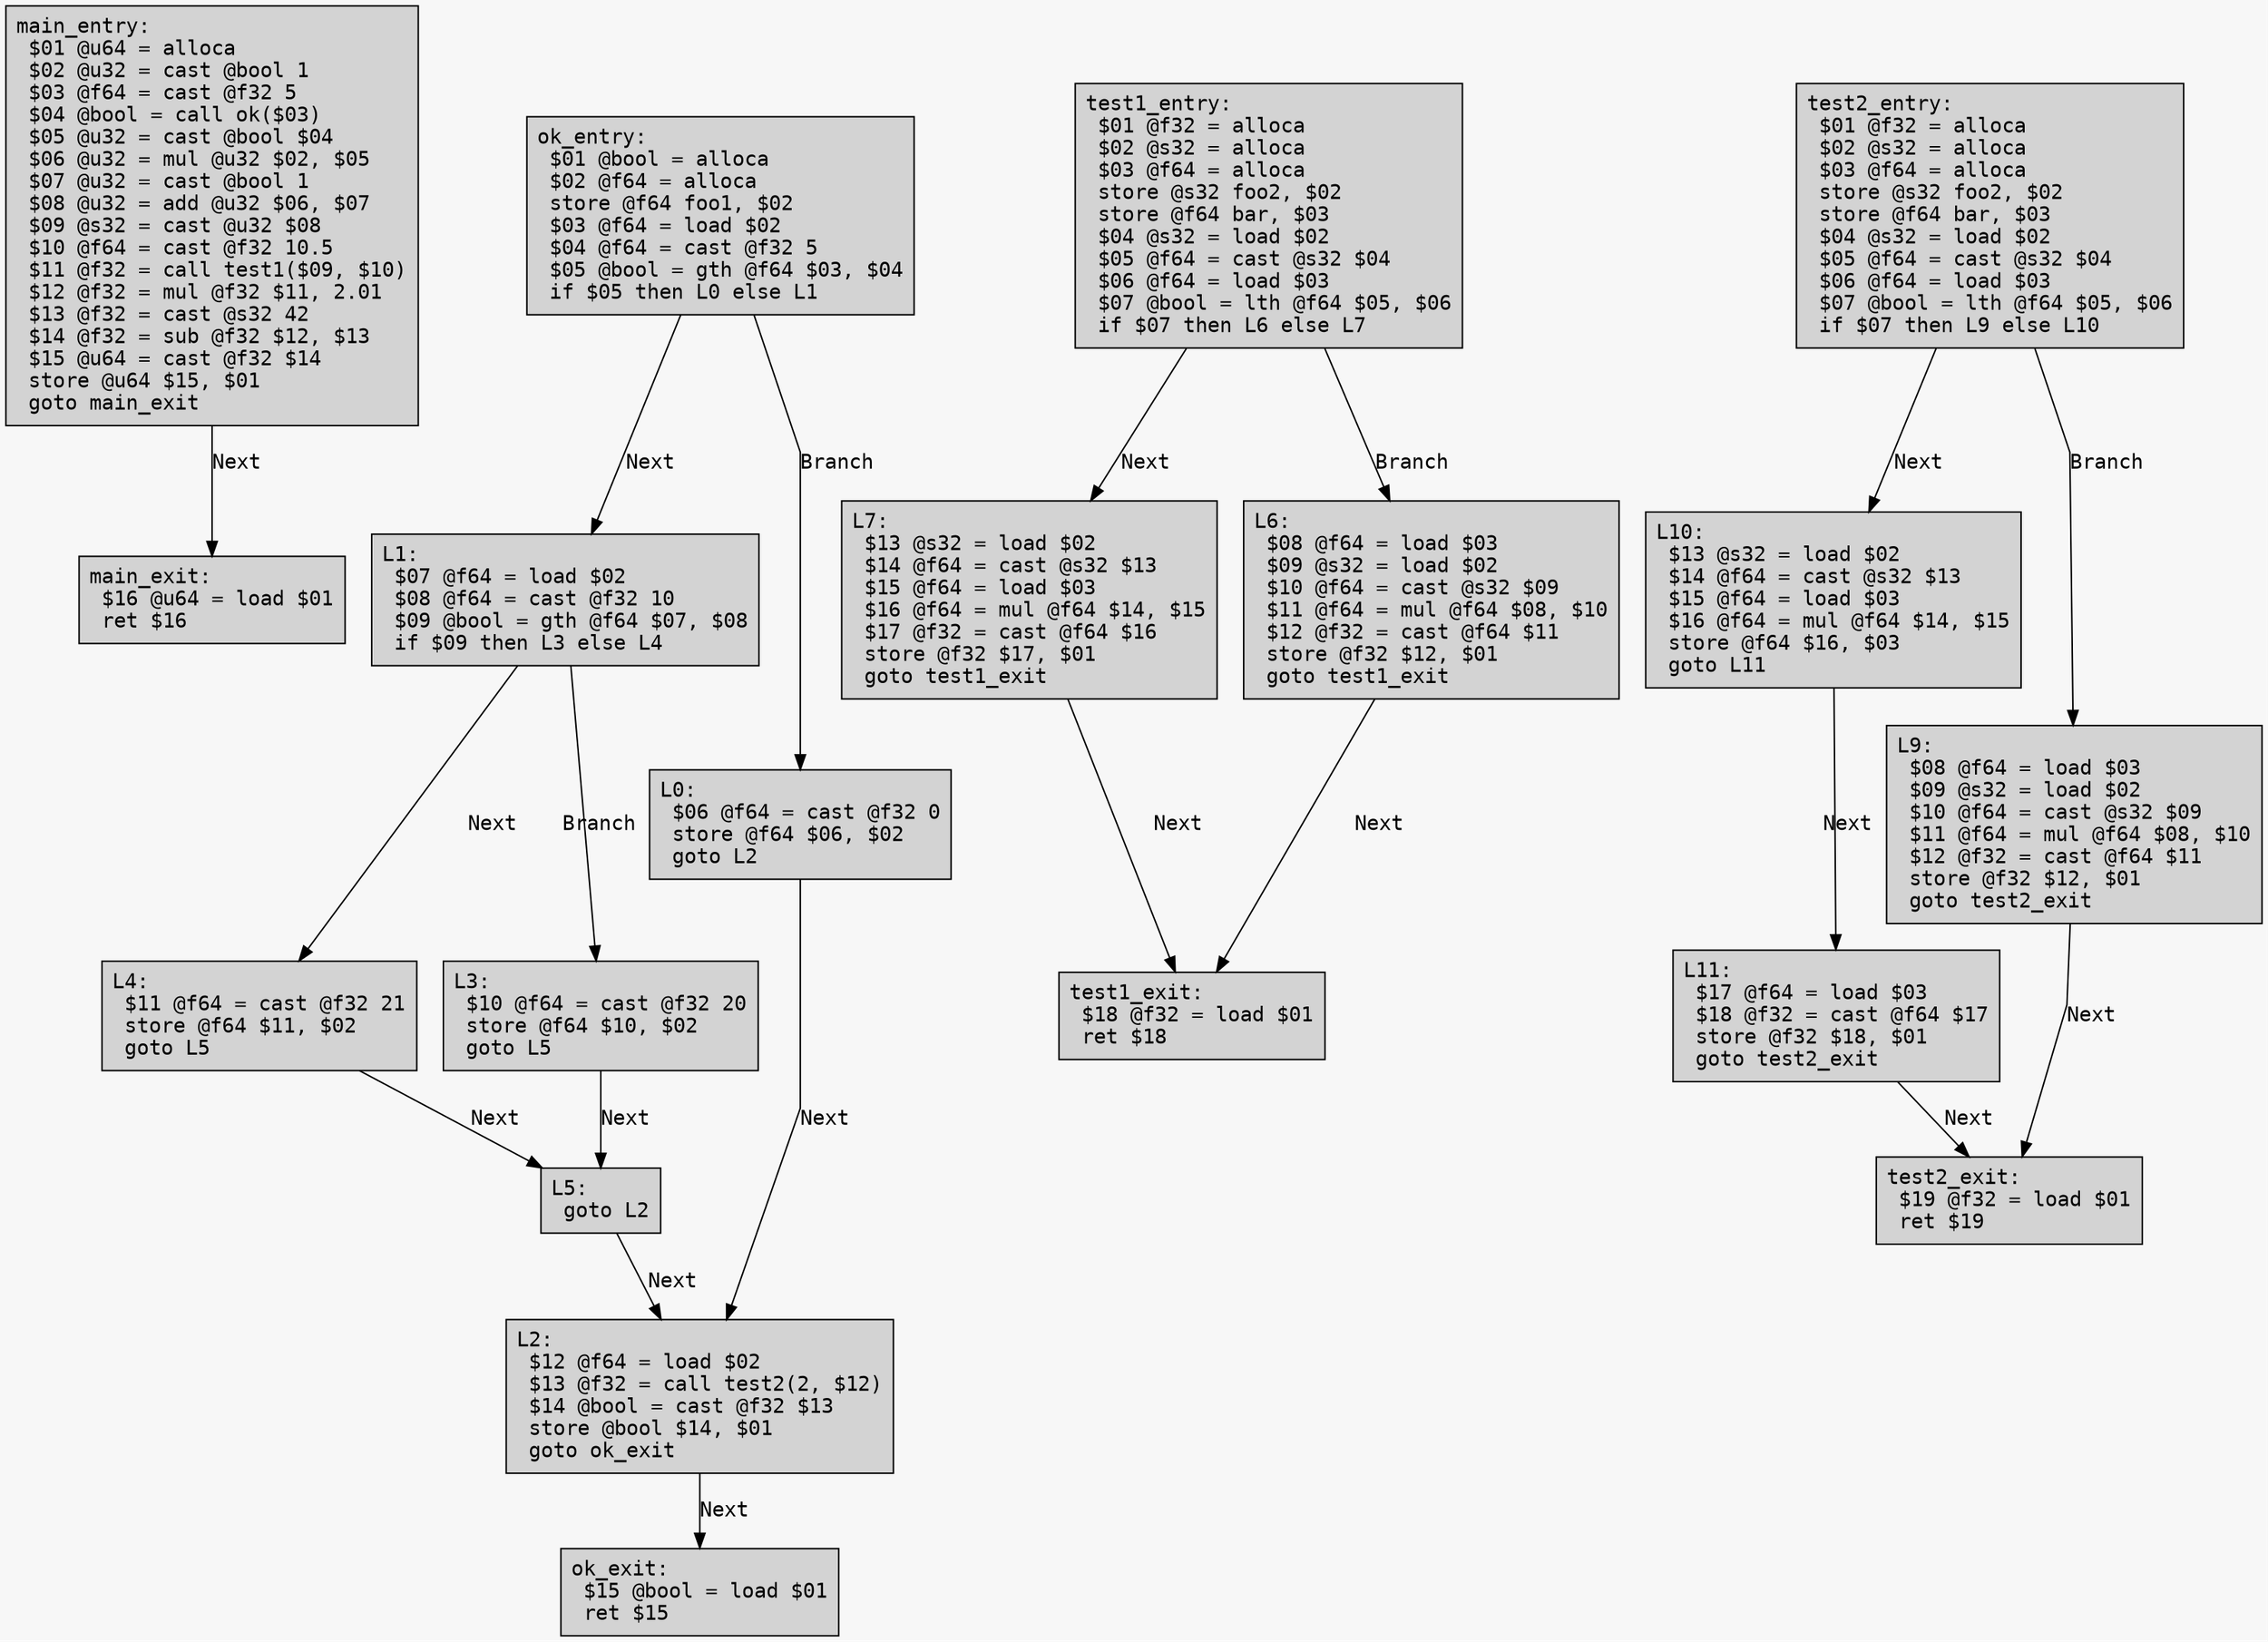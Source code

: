 digraph CFG {
	graph [fontname = "Monospace"];
	node  [fontname = "Monospace", shape=box, style=filled, margin=0.1];
	edge  [fontname = "Monospace"];
	bgcolor = "#f7f7f7";
	splines = false;

	main_entry [label="main_entry:\l $01 @u64 = alloca\l $02 @u32 = cast @bool 1\l $03 @f64 = cast @f32 5\l $04 @bool = call ok($03)\l $05 @u32 = cast @bool $04\l $06 @u32 = mul @u32 $02, $05\l $07 @u32 = cast @bool 1\l $08 @u32 = add @u32 $06, $07\l $09 @s32 = cast @u32 $08\l $10 @f64 = cast @f32 10.5\l $11 @f32 = call test1($09, $10)\l $12 @f32 = mul @f32 $11, 2.01\l $13 @f32 = cast @s32 42\l $14 @f32 = sub @f32 $12, $13\l $15 @u64 = cast @f32 $14\l store @u64 $15, $01\l goto main_exit\l"];
	main_entry -> main_exit [label="Next"];
	main_exit [label="main_exit:\l $16 @u64 = load $01\l ret $16\l"];
	ok_entry [label="ok_entry:\l $01 @bool = alloca\l $02 @f64 = alloca\l store @f64 foo1, $02\l $03 @f64 = load $02\l $04 @f64 = cast @f32 5\l $05 @bool = gth @f64 $03, $04\l if $05 then L0 else L1\l"];
	ok_entry -> L1 [label="Next"];
	ok_entry -> L0 [label="Branch"];
	L1 [label="L1:\l $07 @f64 = load $02\l $08 @f64 = cast @f32 10\l $09 @bool = gth @f64 $07, $08\l if $09 then L3 else L4\l"];
	L1 -> L4 [label="Next"];
	L1 -> L3 [label="Branch"];
	L4 [label="L4:\l $11 @f64 = cast @f32 21\l store @f64 $11, $02\l goto L5\l"];
	L4 -> L5 [label="Next"];
	L5 [label="L5:\l goto L2\l"];
	L5 -> L2 [label="Next"];
	L2 [label="L2:\l $12 @f64 = load $02\l $13 @f32 = call test2(2, $12)\l $14 @bool = cast @f32 $13\l store @bool $14, $01\l goto ok_exit\l"];
	L2 -> ok_exit [label="Next"];
	L3 [label="L3:\l $10 @f64 = cast @f32 20\l store @f64 $10, $02\l goto L5\l"];
	L3 -> L5 [label="Next"];
	L0 [label="L0:\l $06 @f64 = cast @f32 0\l store @f64 $06, $02\l goto L2\l"];
	L0 -> L2 [label="Next"];
	ok_exit [label="ok_exit:\l $15 @bool = load $01\l ret $15\l"];
	test1_entry [label="test1_entry:\l $01 @f32 = alloca\l $02 @s32 = alloca\l $03 @f64 = alloca\l store @s32 foo2, $02\l store @f64 bar, $03\l $04 @s32 = load $02\l $05 @f64 = cast @s32 $04\l $06 @f64 = load $03\l $07 @bool = lth @f64 $05, $06\l if $07 then L6 else L7\l"];
	test1_entry -> L7 [label="Next"];
	test1_entry -> L6 [label="Branch"];
	L7 [label="L7:\l $13 @s32 = load $02\l $14 @f64 = cast @s32 $13\l $15 @f64 = load $03\l $16 @f64 = mul @f64 $14, $15\l $17 @f32 = cast @f64 $16\l store @f32 $17, $01\l goto test1_exit\l"];
	L7 -> test1_exit [label="Next"];
	L6 [label="L6:\l $08 @f64 = load $03\l $09 @s32 = load $02\l $10 @f64 = cast @s32 $09\l $11 @f64 = mul @f64 $08, $10\l $12 @f32 = cast @f64 $11\l store @f32 $12, $01\l goto test1_exit\l"];
	L6 -> test1_exit [label="Next"];
	test1_exit [label="test1_exit:\l $18 @f32 = load $01\l ret $18\l"];
	test2_entry [label="test2_entry:\l $01 @f32 = alloca\l $02 @s32 = alloca\l $03 @f64 = alloca\l store @s32 foo2, $02\l store @f64 bar, $03\l $04 @s32 = load $02\l $05 @f64 = cast @s32 $04\l $06 @f64 = load $03\l $07 @bool = lth @f64 $05, $06\l if $07 then L9 else L10\l"];
	test2_entry -> L10 [label="Next"];
	test2_entry -> L9 [label="Branch"];
	L10 [label="L10:\l $13 @s32 = load $02\l $14 @f64 = cast @s32 $13\l $15 @f64 = load $03\l $16 @f64 = mul @f64 $14, $15\l store @f64 $16, $03\l goto L11\l"];
	L10 -> L11 [label="Next"];
	L11 [label="L11:\l $17 @f64 = load $03\l $18 @f32 = cast @f64 $17\l store @f32 $18, $01\l goto test2_exit\l"];
	L11 -> test2_exit [label="Next"];
	L9 [label="L9:\l $08 @f64 = load $03\l $09 @s32 = load $02\l $10 @f64 = cast @s32 $09\l $11 @f64 = mul @f64 $08, $10\l $12 @f32 = cast @f64 $11\l store @f32 $12, $01\l goto test2_exit\l"];
	L9 -> test2_exit [label="Next"];
	test2_exit [label="test2_exit:\l $19 @f32 = load $01\l ret $19\l"];
}
